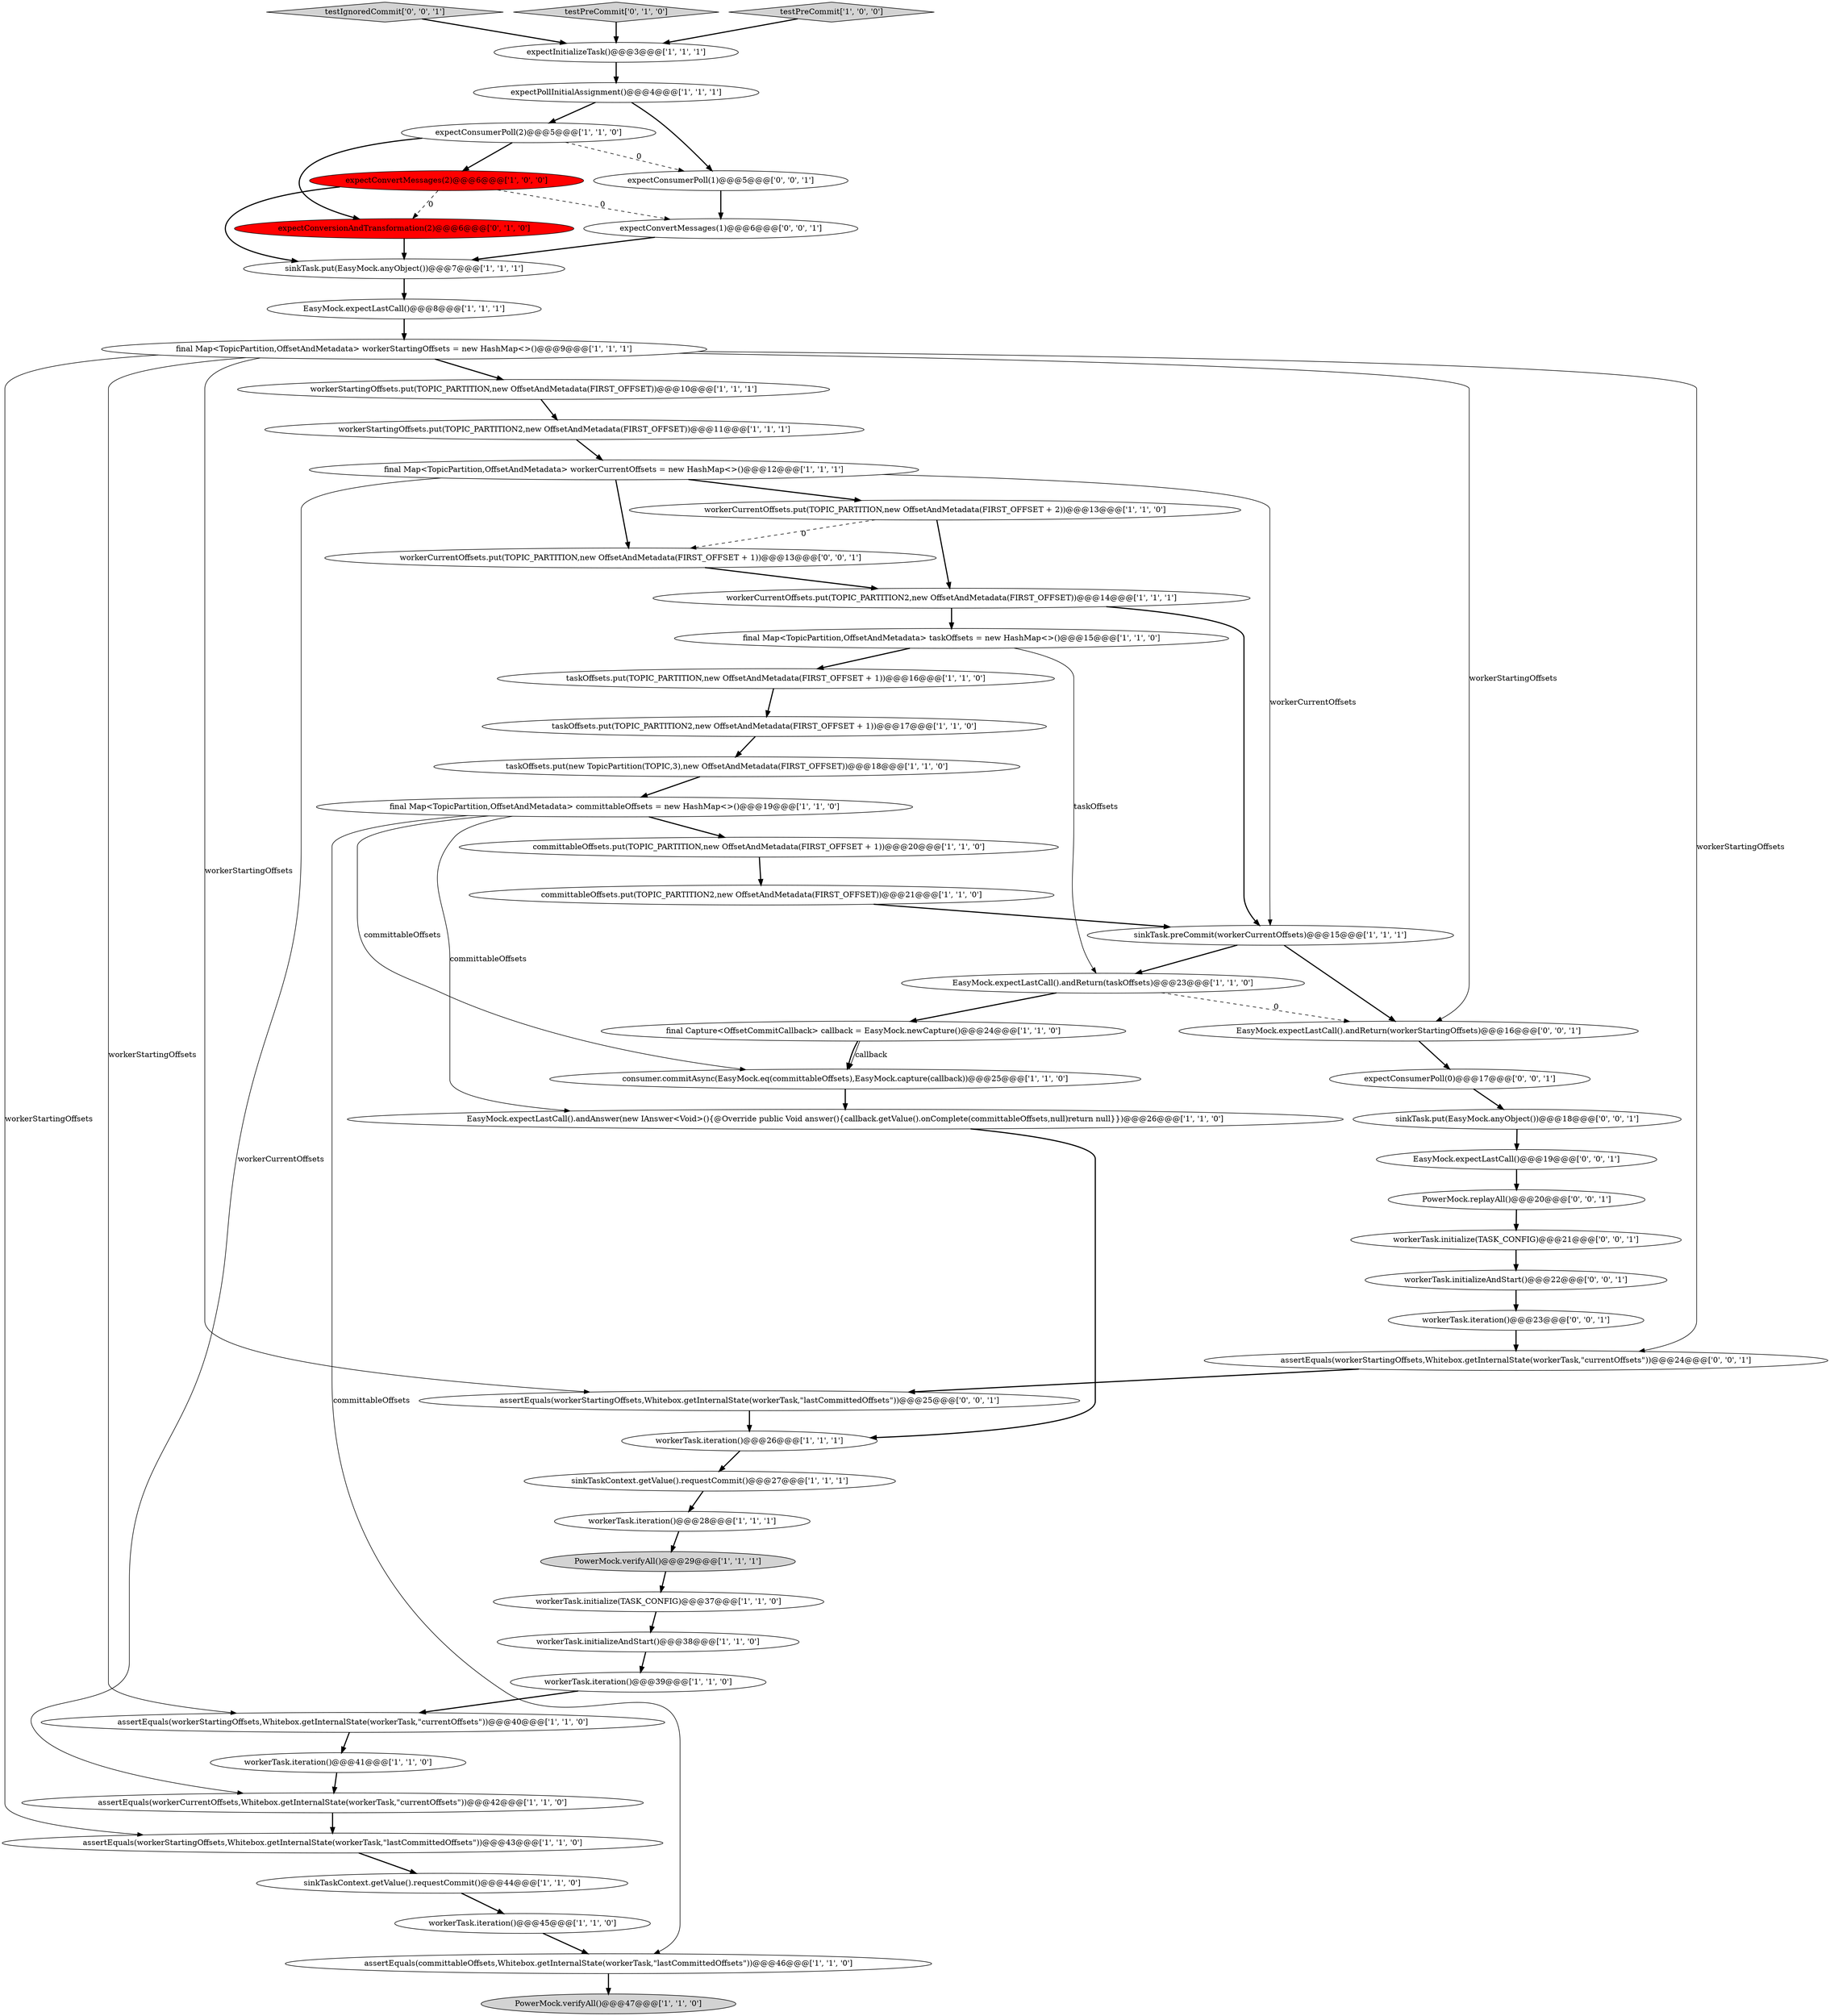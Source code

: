 digraph {
29 [style = filled, label = "workerTask.iteration()@@@26@@@['1', '1', '1']", fillcolor = white, shape = ellipse image = "AAA0AAABBB1BBB"];
23 [style = filled, label = "expectPollInitialAssignment()@@@4@@@['1', '1', '1']", fillcolor = white, shape = ellipse image = "AAA0AAABBB1BBB"];
20 [style = filled, label = "assertEquals(committableOffsets,Whitebox.getInternalState(workerTask,\"lastCommittedOffsets\"))@@@46@@@['1', '1', '0']", fillcolor = white, shape = ellipse image = "AAA0AAABBB1BBB"];
3 [style = filled, label = "final Map<TopicPartition,OffsetAndMetadata> workerStartingOffsets = new HashMap<>()@@@9@@@['1', '1', '1']", fillcolor = white, shape = ellipse image = "AAA0AAABBB1BBB"];
1 [style = filled, label = "sinkTaskContext.getValue().requestCommit()@@@44@@@['1', '1', '0']", fillcolor = white, shape = ellipse image = "AAA0AAABBB1BBB"];
17 [style = filled, label = "EasyMock.expectLastCall().andReturn(taskOffsets)@@@23@@@['1', '1', '0']", fillcolor = white, shape = ellipse image = "AAA0AAABBB1BBB"];
25 [style = filled, label = "final Capture<OffsetCommitCallback> callback = EasyMock.newCapture()@@@24@@@['1', '1', '0']", fillcolor = white, shape = ellipse image = "AAA0AAABBB1BBB"];
31 [style = filled, label = "workerStartingOffsets.put(TOPIC_PARTITION2,new OffsetAndMetadata(FIRST_OFFSET))@@@11@@@['1', '1', '1']", fillcolor = white, shape = ellipse image = "AAA0AAABBB1BBB"];
47 [style = filled, label = "EasyMock.expectLastCall()@@@19@@@['0', '0', '1']", fillcolor = white, shape = ellipse image = "AAA0AAABBB3BBB"];
50 [style = filled, label = "testIgnoredCommit['0', '0', '1']", fillcolor = lightgray, shape = diamond image = "AAA0AAABBB3BBB"];
14 [style = filled, label = "final Map<TopicPartition,OffsetAndMetadata> committableOffsets = new HashMap<>()@@@19@@@['1', '1', '0']", fillcolor = white, shape = ellipse image = "AAA0AAABBB1BBB"];
44 [style = filled, label = "assertEquals(workerStartingOffsets,Whitebox.getInternalState(workerTask,\"lastCommittedOffsets\"))@@@25@@@['0', '0', '1']", fillcolor = white, shape = ellipse image = "AAA0AAABBB3BBB"];
26 [style = filled, label = "expectConsumerPoll(2)@@@5@@@['1', '1', '0']", fillcolor = white, shape = ellipse image = "AAA0AAABBB1BBB"];
19 [style = filled, label = "final Map<TopicPartition,OffsetAndMetadata> workerCurrentOffsets = new HashMap<>()@@@12@@@['1', '1', '1']", fillcolor = white, shape = ellipse image = "AAA0AAABBB1BBB"];
27 [style = filled, label = "expectInitializeTask()@@@3@@@['1', '1', '1']", fillcolor = white, shape = ellipse image = "AAA0AAABBB1BBB"];
11 [style = filled, label = "assertEquals(workerStartingOffsets,Whitebox.getInternalState(workerTask,\"currentOffsets\"))@@@40@@@['1', '1', '0']", fillcolor = white, shape = ellipse image = "AAA0AAABBB1BBB"];
45 [style = filled, label = "expectConsumerPoll(1)@@@5@@@['0', '0', '1']", fillcolor = white, shape = ellipse image = "AAA0AAABBB3BBB"];
52 [style = filled, label = "workerTask.iteration()@@@23@@@['0', '0', '1']", fillcolor = white, shape = ellipse image = "AAA0AAABBB3BBB"];
35 [style = filled, label = "committableOffsets.put(TOPIC_PARTITION2,new OffsetAndMetadata(FIRST_OFFSET))@@@21@@@['1', '1', '0']", fillcolor = white, shape = ellipse image = "AAA0AAABBB1BBB"];
39 [style = filled, label = "workerTask.initializeAndStart()@@@38@@@['1', '1', '0']", fillcolor = white, shape = ellipse image = "AAA0AAABBB1BBB"];
24 [style = filled, label = "consumer.commitAsync(EasyMock.eq(committableOffsets),EasyMock.capture(callback))@@@25@@@['1', '1', '0']", fillcolor = white, shape = ellipse image = "AAA0AAABBB1BBB"];
16 [style = filled, label = "taskOffsets.put(new TopicPartition(TOPIC,3),new OffsetAndMetadata(FIRST_OFFSET))@@@18@@@['1', '1', '0']", fillcolor = white, shape = ellipse image = "AAA0AAABBB1BBB"];
8 [style = filled, label = "workerTask.iteration()@@@39@@@['1', '1', '0']", fillcolor = white, shape = ellipse image = "AAA0AAABBB1BBB"];
7 [style = filled, label = "workerCurrentOffsets.put(TOPIC_PARTITION2,new OffsetAndMetadata(FIRST_OFFSET))@@@14@@@['1', '1', '1']", fillcolor = white, shape = ellipse image = "AAA0AAABBB1BBB"];
49 [style = filled, label = "PowerMock.replayAll()@@@20@@@['0', '0', '1']", fillcolor = white, shape = ellipse image = "AAA0AAABBB3BBB"];
21 [style = filled, label = "EasyMock.expectLastCall()@@@8@@@['1', '1', '1']", fillcolor = white, shape = ellipse image = "AAA0AAABBB1BBB"];
18 [style = filled, label = "expectConvertMessages(2)@@@6@@@['1', '0', '0']", fillcolor = red, shape = ellipse image = "AAA1AAABBB1BBB"];
38 [style = filled, label = "PowerMock.verifyAll()@@@47@@@['1', '1', '0']", fillcolor = lightgray, shape = ellipse image = "AAA0AAABBB1BBB"];
53 [style = filled, label = "expectConvertMessages(1)@@@6@@@['0', '0', '1']", fillcolor = white, shape = ellipse image = "AAA0AAABBB3BBB"];
41 [style = filled, label = "testPreCommit['0', '1', '0']", fillcolor = lightgray, shape = diamond image = "AAA0AAABBB2BBB"];
15 [style = filled, label = "sinkTask.preCommit(workerCurrentOffsets)@@@15@@@['1', '1', '1']", fillcolor = white, shape = ellipse image = "AAA0AAABBB1BBB"];
4 [style = filled, label = "taskOffsets.put(TOPIC_PARTITION2,new OffsetAndMetadata(FIRST_OFFSET + 1))@@@17@@@['1', '1', '0']", fillcolor = white, shape = ellipse image = "AAA0AAABBB1BBB"];
48 [style = filled, label = "workerTask.initializeAndStart()@@@22@@@['0', '0', '1']", fillcolor = white, shape = ellipse image = "AAA0AAABBB3BBB"];
34 [style = filled, label = "final Map<TopicPartition,OffsetAndMetadata> taskOffsets = new HashMap<>()@@@15@@@['1', '1', '0']", fillcolor = white, shape = ellipse image = "AAA0AAABBB1BBB"];
13 [style = filled, label = "workerCurrentOffsets.put(TOPIC_PARTITION,new OffsetAndMetadata(FIRST_OFFSET + 2))@@@13@@@['1', '1', '0']", fillcolor = white, shape = ellipse image = "AAA0AAABBB1BBB"];
42 [style = filled, label = "sinkTask.put(EasyMock.anyObject())@@@18@@@['0', '0', '1']", fillcolor = white, shape = ellipse image = "AAA0AAABBB3BBB"];
30 [style = filled, label = "workerTask.iteration()@@@41@@@['1', '1', '0']", fillcolor = white, shape = ellipse image = "AAA0AAABBB1BBB"];
12 [style = filled, label = "assertEquals(workerCurrentOffsets,Whitebox.getInternalState(workerTask,\"currentOffsets\"))@@@42@@@['1', '1', '0']", fillcolor = white, shape = ellipse image = "AAA0AAABBB1BBB"];
54 [style = filled, label = "expectConsumerPoll(0)@@@17@@@['0', '0', '1']", fillcolor = white, shape = ellipse image = "AAA0AAABBB3BBB"];
6 [style = filled, label = "assertEquals(workerStartingOffsets,Whitebox.getInternalState(workerTask,\"lastCommittedOffsets\"))@@@43@@@['1', '1', '0']", fillcolor = white, shape = ellipse image = "AAA0AAABBB1BBB"];
28 [style = filled, label = "workerStartingOffsets.put(TOPIC_PARTITION,new OffsetAndMetadata(FIRST_OFFSET))@@@10@@@['1', '1', '1']", fillcolor = white, shape = ellipse image = "AAA0AAABBB1BBB"];
36 [style = filled, label = "taskOffsets.put(TOPIC_PARTITION,new OffsetAndMetadata(FIRST_OFFSET + 1))@@@16@@@['1', '1', '0']", fillcolor = white, shape = ellipse image = "AAA0AAABBB1BBB"];
22 [style = filled, label = "sinkTask.put(EasyMock.anyObject())@@@7@@@['1', '1', '1']", fillcolor = white, shape = ellipse image = "AAA0AAABBB1BBB"];
0 [style = filled, label = "sinkTaskContext.getValue().requestCommit()@@@27@@@['1', '1', '1']", fillcolor = white, shape = ellipse image = "AAA0AAABBB1BBB"];
2 [style = filled, label = "workerTask.iteration()@@@45@@@['1', '1', '0']", fillcolor = white, shape = ellipse image = "AAA0AAABBB1BBB"];
32 [style = filled, label = "PowerMock.verifyAll()@@@29@@@['1', '1', '1']", fillcolor = lightgray, shape = ellipse image = "AAA0AAABBB1BBB"];
37 [style = filled, label = "EasyMock.expectLastCall().andAnswer(new IAnswer<Void>(){@Override public Void answer(){callback.getValue().onComplete(committableOffsets,null)return null}})@@@26@@@['1', '1', '0']", fillcolor = white, shape = ellipse image = "AAA0AAABBB1BBB"];
46 [style = filled, label = "assertEquals(workerStartingOffsets,Whitebox.getInternalState(workerTask,\"currentOffsets\"))@@@24@@@['0', '0', '1']", fillcolor = white, shape = ellipse image = "AAA0AAABBB3BBB"];
51 [style = filled, label = "EasyMock.expectLastCall().andReturn(workerStartingOffsets)@@@16@@@['0', '0', '1']", fillcolor = white, shape = ellipse image = "AAA0AAABBB3BBB"];
33 [style = filled, label = "workerTask.iteration()@@@28@@@['1', '1', '1']", fillcolor = white, shape = ellipse image = "AAA0AAABBB1BBB"];
5 [style = filled, label = "testPreCommit['1', '0', '0']", fillcolor = lightgray, shape = diamond image = "AAA0AAABBB1BBB"];
9 [style = filled, label = "committableOffsets.put(TOPIC_PARTITION,new OffsetAndMetadata(FIRST_OFFSET + 1))@@@20@@@['1', '1', '0']", fillcolor = white, shape = ellipse image = "AAA0AAABBB1BBB"];
43 [style = filled, label = "workerTask.initialize(TASK_CONFIG)@@@21@@@['0', '0', '1']", fillcolor = white, shape = ellipse image = "AAA0AAABBB3BBB"];
55 [style = filled, label = "workerCurrentOffsets.put(TOPIC_PARTITION,new OffsetAndMetadata(FIRST_OFFSET + 1))@@@13@@@['0', '0', '1']", fillcolor = white, shape = ellipse image = "AAA0AAABBB3BBB"];
10 [style = filled, label = "workerTask.initialize(TASK_CONFIG)@@@37@@@['1', '1', '0']", fillcolor = white, shape = ellipse image = "AAA0AAABBB1BBB"];
40 [style = filled, label = "expectConversionAndTransformation(2)@@@6@@@['0', '1', '0']", fillcolor = red, shape = ellipse image = "AAA1AAABBB2BBB"];
46->44 [style = bold, label=""];
17->25 [style = bold, label=""];
18->40 [style = dashed, label="0"];
13->55 [style = dashed, label="0"];
2->20 [style = bold, label=""];
41->27 [style = bold, label=""];
19->55 [style = bold, label=""];
52->46 [style = bold, label=""];
25->24 [style = solid, label="callback"];
26->45 [style = dashed, label="0"];
35->15 [style = bold, label=""];
23->45 [style = bold, label=""];
51->54 [style = bold, label=""];
50->27 [style = bold, label=""];
14->24 [style = solid, label="committableOffsets"];
14->20 [style = solid, label="committableOffsets"];
44->29 [style = bold, label=""];
3->44 [style = solid, label="workerStartingOffsets"];
18->53 [style = dashed, label="0"];
28->31 [style = bold, label=""];
43->48 [style = bold, label=""];
36->4 [style = bold, label=""];
29->0 [style = bold, label=""];
23->26 [style = bold, label=""];
22->21 [style = bold, label=""];
37->29 [style = bold, label=""];
39->8 [style = bold, label=""];
42->47 [style = bold, label=""];
26->40 [style = bold, label=""];
45->53 [style = bold, label=""];
53->22 [style = bold, label=""];
20->38 [style = bold, label=""];
3->11 [style = solid, label="workerStartingOffsets"];
12->6 [style = bold, label=""];
49->43 [style = bold, label=""];
9->35 [style = bold, label=""];
32->10 [style = bold, label=""];
3->51 [style = solid, label="workerStartingOffsets"];
14->37 [style = solid, label="committableOffsets"];
54->42 [style = bold, label=""];
47->49 [style = bold, label=""];
6->1 [style = bold, label=""];
25->24 [style = bold, label=""];
48->52 [style = bold, label=""];
3->28 [style = bold, label=""];
15->17 [style = bold, label=""];
30->12 [style = bold, label=""];
18->22 [style = bold, label=""];
7->34 [style = bold, label=""];
19->15 [style = solid, label="workerCurrentOffsets"];
19->12 [style = solid, label="workerCurrentOffsets"];
19->13 [style = bold, label=""];
0->33 [style = bold, label=""];
10->39 [style = bold, label=""];
13->7 [style = bold, label=""];
55->7 [style = bold, label=""];
34->36 [style = bold, label=""];
24->37 [style = bold, label=""];
40->22 [style = bold, label=""];
16->14 [style = bold, label=""];
33->32 [style = bold, label=""];
14->9 [style = bold, label=""];
27->23 [style = bold, label=""];
1->2 [style = bold, label=""];
7->15 [style = bold, label=""];
3->46 [style = solid, label="workerStartingOffsets"];
5->27 [style = bold, label=""];
17->51 [style = dashed, label="0"];
8->11 [style = bold, label=""];
3->6 [style = solid, label="workerStartingOffsets"];
31->19 [style = bold, label=""];
11->30 [style = bold, label=""];
34->17 [style = solid, label="taskOffsets"];
4->16 [style = bold, label=""];
21->3 [style = bold, label=""];
26->18 [style = bold, label=""];
15->51 [style = bold, label=""];
}
